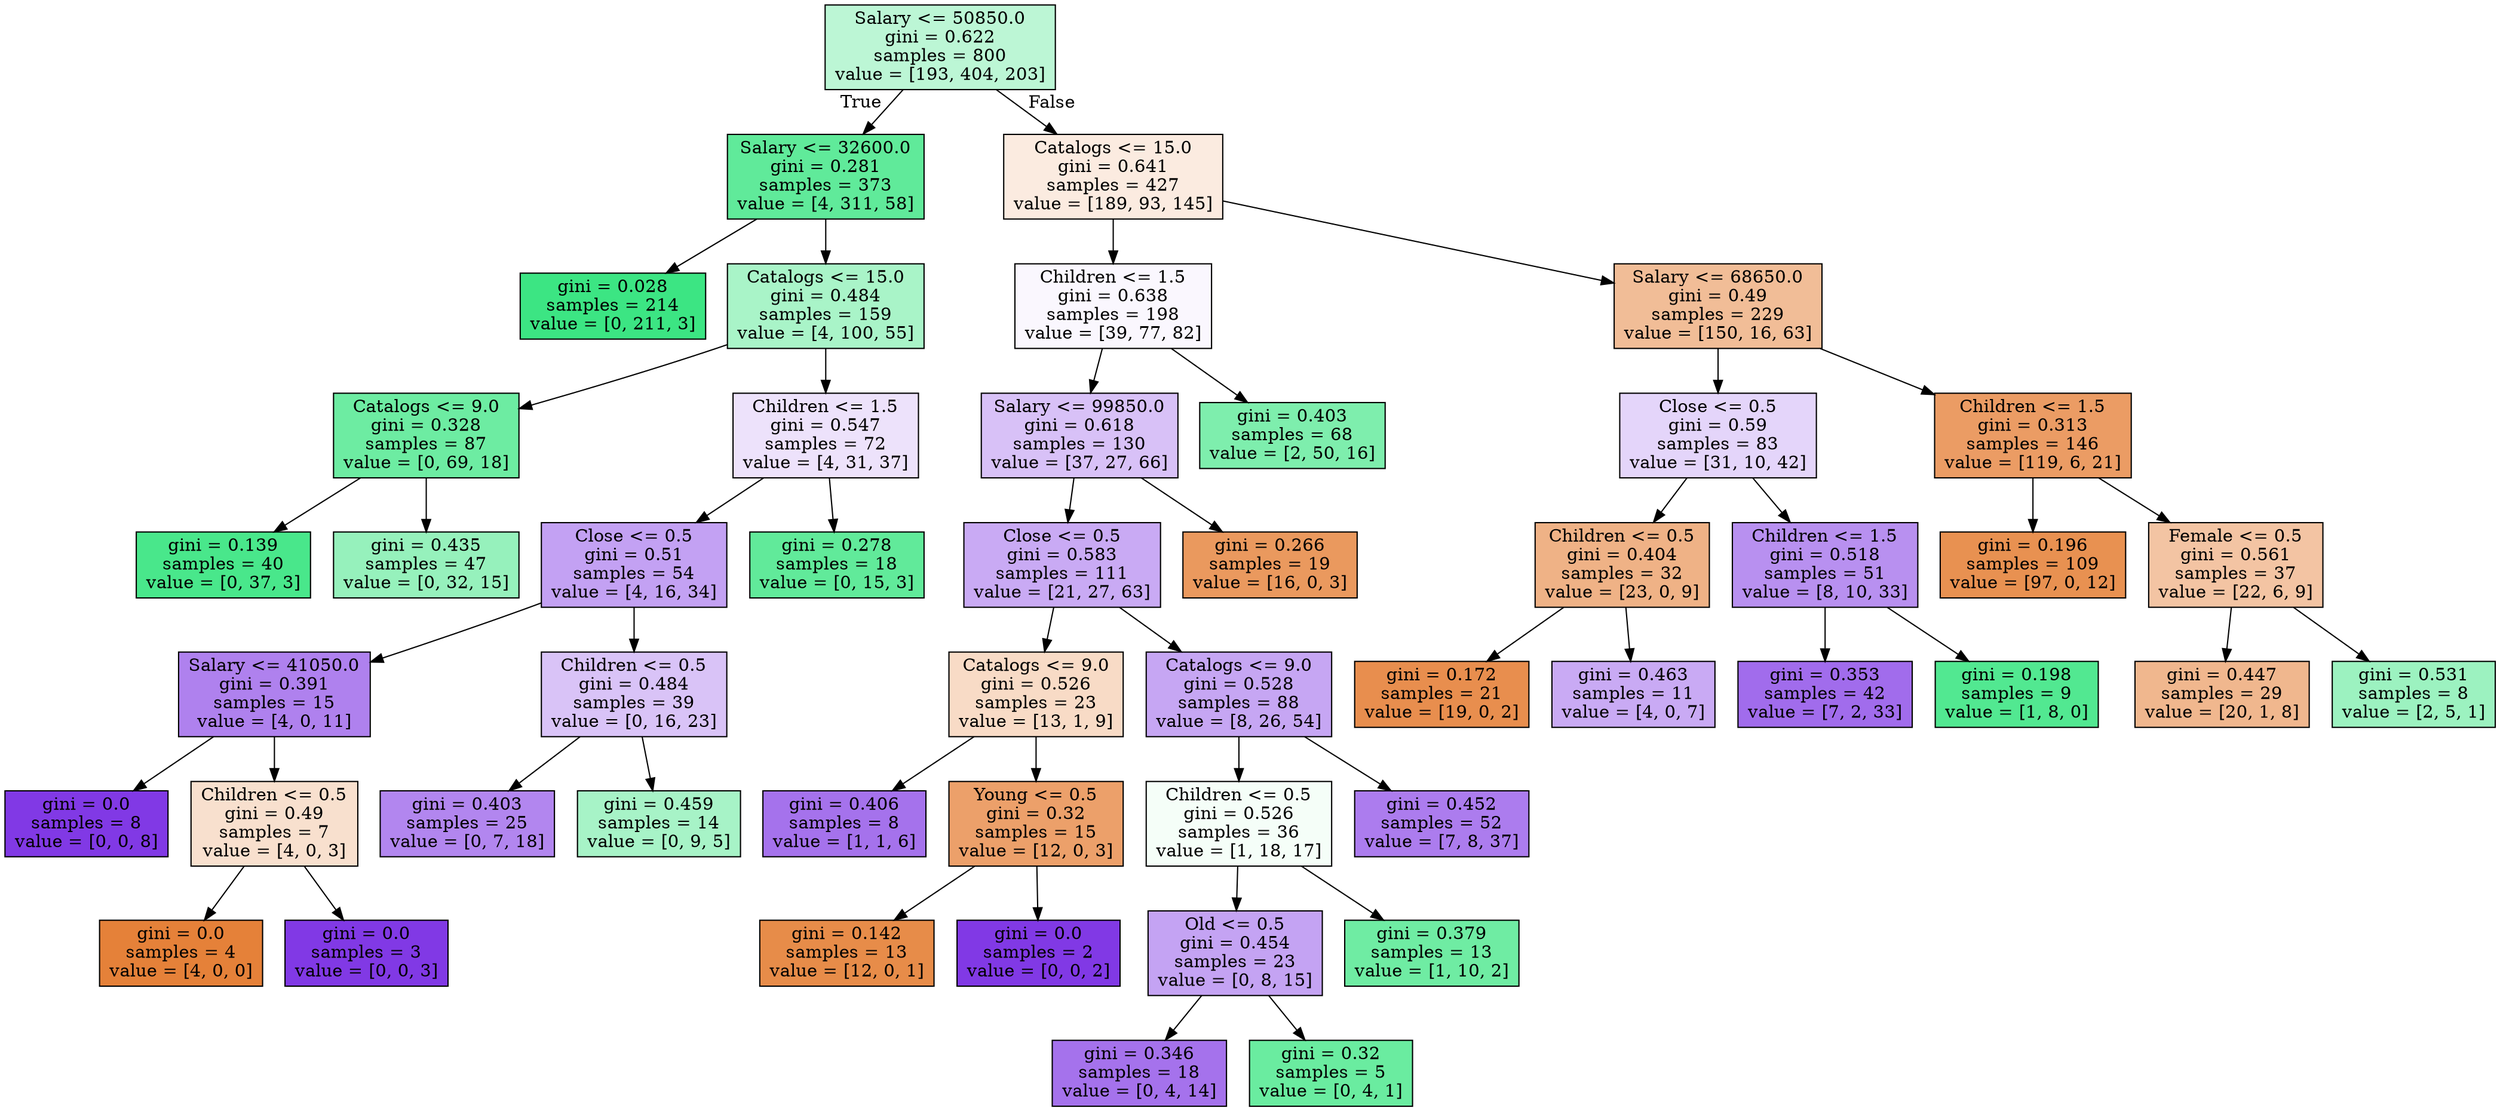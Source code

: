 digraph Tree {
node [shape=box, style="filled", color="black"] ;
0 [label="Salary <= 50850.0\ngini = 0.622\nsamples = 800\nvalue = [193, 404, 203]", fillcolor="#bcf6d5"] ;
1 [label="Salary <= 32600.0\ngini = 0.281\nsamples = 373\nvalue = [4, 311, 58]", fillcolor="#60ea9a"] ;
0 -> 1 [labeldistance=2.5, labelangle=45, headlabel="True"] ;
5 [label="gini = 0.028\nsamples = 214\nvalue = [0, 211, 3]", fillcolor="#3ce583"] ;
1 -> 5 ;
6 [label="Catalogs <= 15.0\ngini = 0.484\nsamples = 159\nvalue = [4, 100, 55]", fillcolor="#a9f4c8"] ;
1 -> 6 ;
17 [label="Catalogs <= 9.0\ngini = 0.328\nsamples = 87\nvalue = [0, 69, 18]", fillcolor="#6deca2"] ;
6 -> 17 ;
41 [label="gini = 0.139\nsamples = 40\nvalue = [0, 37, 3]", fillcolor="#49e78b"] ;
17 -> 41 ;
42 [label="gini = 0.435\nsamples = 47\nvalue = [0, 32, 15]", fillcolor="#96f1bc"] ;
17 -> 42 ;
18 [label="Children <= 1.5\ngini = 0.547\nsamples = 72\nvalue = [4, 31, 37]", fillcolor="#ede2fb"] ;
6 -> 18 ;
19 [label="Close <= 0.5\ngini = 0.51\nsamples = 54\nvalue = [4, 16, 34]", fillcolor="#c3a1f3"] ;
18 -> 19 ;
37 [label="Salary <= 41050.0\ngini = 0.391\nsamples = 15\nvalue = [4, 0, 11]", fillcolor="#af81ee"] ;
19 -> 37 ;
43 [label="gini = 0.0\nsamples = 8\nvalue = [0, 0, 8]", fillcolor="#8139e5"] ;
37 -> 43 ;
44 [label="Children <= 0.5\ngini = 0.49\nsamples = 7\nvalue = [4, 0, 3]", fillcolor="#f8e0ce"] ;
37 -> 44 ;
45 [label="gini = 0.0\nsamples = 4\nvalue = [4, 0, 0]", fillcolor="#e58139"] ;
44 -> 45 ;
46 [label="gini = 0.0\nsamples = 3\nvalue = [0, 0, 3]", fillcolor="#8139e5"] ;
44 -> 46 ;
38 [label="Children <= 0.5\ngini = 0.484\nsamples = 39\nvalue = [0, 16, 23]", fillcolor="#d9c3f7"] ;
19 -> 38 ;
47 [label="gini = 0.403\nsamples = 25\nvalue = [0, 7, 18]", fillcolor="#b286ef"] ;
38 -> 47 ;
48 [label="gini = 0.459\nsamples = 14\nvalue = [0, 9, 5]", fillcolor="#a7f3c7"] ;
38 -> 48 ;
20 [label="gini = 0.278\nsamples = 18\nvalue = [0, 15, 3]", fillcolor="#61ea9a"] ;
18 -> 20 ;
2 [label="Catalogs <= 15.0\ngini = 0.641\nsamples = 427\nvalue = [189, 93, 145]", fillcolor="#fbebe0"] ;
0 -> 2 [labeldistance=2.5, labelangle=-45, headlabel="False"] ;
3 [label="Children <= 1.5\ngini = 0.638\nsamples = 198\nvalue = [39, 77, 82]", fillcolor="#faf7fe"] ;
2 -> 3 ;
7 [label="Salary <= 99850.0\ngini = 0.618\nsamples = 130\nvalue = [37, 27, 66]", fillcolor="#d8c1f7"] ;
3 -> 7 ;
11 [label="Close <= 0.5\ngini = 0.583\nsamples = 111\nvalue = [21, 27, 63]", fillcolor="#c9aaf4"] ;
7 -> 11 ;
21 [label="Catalogs <= 9.0\ngini = 0.526\nsamples = 23\nvalue = [13, 1, 9]", fillcolor="#f8dbc6"] ;
11 -> 21 ;
25 [label="gini = 0.406\nsamples = 8\nvalue = [1, 1, 6]", fillcolor="#a572ec"] ;
21 -> 25 ;
26 [label="Young <= 0.5\ngini = 0.32\nsamples = 15\nvalue = [12, 0, 3]", fillcolor="#eca06a"] ;
21 -> 26 ;
35 [label="gini = 0.142\nsamples = 13\nvalue = [12, 0, 1]", fillcolor="#e78c49"] ;
26 -> 35 ;
36 [label="gini = 0.0\nsamples = 2\nvalue = [0, 0, 2]", fillcolor="#8139e5"] ;
26 -> 36 ;
22 [label="Catalogs <= 9.0\ngini = 0.528\nsamples = 88\nvalue = [8, 26, 54]", fillcolor="#c6a6f3"] ;
11 -> 22 ;
27 [label="Children <= 0.5\ngini = 0.526\nsamples = 36\nvalue = [1, 18, 17]", fillcolor="#f5fef8"] ;
22 -> 27 ;
31 [label="Old <= 0.5\ngini = 0.454\nsamples = 23\nvalue = [0, 8, 15]", fillcolor="#c4a3f3"] ;
27 -> 31 ;
39 [label="gini = 0.346\nsamples = 18\nvalue = [0, 4, 14]", fillcolor="#a572ec"] ;
31 -> 39 ;
40 [label="gini = 0.32\nsamples = 5\nvalue = [0, 4, 1]", fillcolor="#6aeca0"] ;
31 -> 40 ;
32 [label="gini = 0.379\nsamples = 13\nvalue = [1, 10, 2]", fillcolor="#6feca3"] ;
27 -> 32 ;
28 [label="gini = 0.452\nsamples = 52\nvalue = [7, 8, 37]", fillcolor="#ac7cee"] ;
22 -> 28 ;
12 [label="gini = 0.266\nsamples = 19\nvalue = [16, 0, 3]", fillcolor="#ea995e"] ;
7 -> 12 ;
8 [label="gini = 0.403\nsamples = 68\nvalue = [2, 50, 16]", fillcolor="#7eeead"] ;
3 -> 8 ;
4 [label="Salary <= 68650.0\ngini = 0.49\nsamples = 229\nvalue = [150, 16, 63]", fillcolor="#f1bd97"] ;
2 -> 4 ;
9 [label="Close <= 0.5\ngini = 0.59\nsamples = 83\nvalue = [31, 10, 42]", fillcolor="#e4d5fa"] ;
4 -> 9 ;
13 [label="Children <= 0.5\ngini = 0.404\nsamples = 32\nvalue = [23, 0, 9]", fillcolor="#efb286"] ;
9 -> 13 ;
23 [label="gini = 0.172\nsamples = 21\nvalue = [19, 0, 2]", fillcolor="#e88e4e"] ;
13 -> 23 ;
24 [label="gini = 0.463\nsamples = 11\nvalue = [4, 0, 7]", fillcolor="#c9aaf4"] ;
13 -> 24 ;
14 [label="Children <= 1.5\ngini = 0.518\nsamples = 51\nvalue = [8, 10, 33]", fillcolor="#b890f0"] ;
9 -> 14 ;
15 [label="gini = 0.353\nsamples = 42\nvalue = [7, 2, 33]", fillcolor="#a16cec"] ;
14 -> 15 ;
16 [label="gini = 0.198\nsamples = 9\nvalue = [1, 8, 0]", fillcolor="#52e891"] ;
14 -> 16 ;
10 [label="Children <= 1.5\ngini = 0.313\nsamples = 146\nvalue = [119, 6, 21]", fillcolor="#eb9c64"] ;
4 -> 10 ;
29 [label="gini = 0.196\nsamples = 109\nvalue = [97, 0, 12]", fillcolor="#e89151"] ;
10 -> 29 ;
30 [label="Female <= 0.5\ngini = 0.561\nsamples = 37\nvalue = [22, 6, 9]", fillcolor="#f3c4a3"] ;
10 -> 30 ;
33 [label="gini = 0.447\nsamples = 29\nvalue = [20, 1, 8]", fillcolor="#f0b78e"] ;
30 -> 33 ;
34 [label="gini = 0.531\nsamples = 8\nvalue = [2, 5, 1]", fillcolor="#9cf2c0"] ;
30 -> 34 ;
}